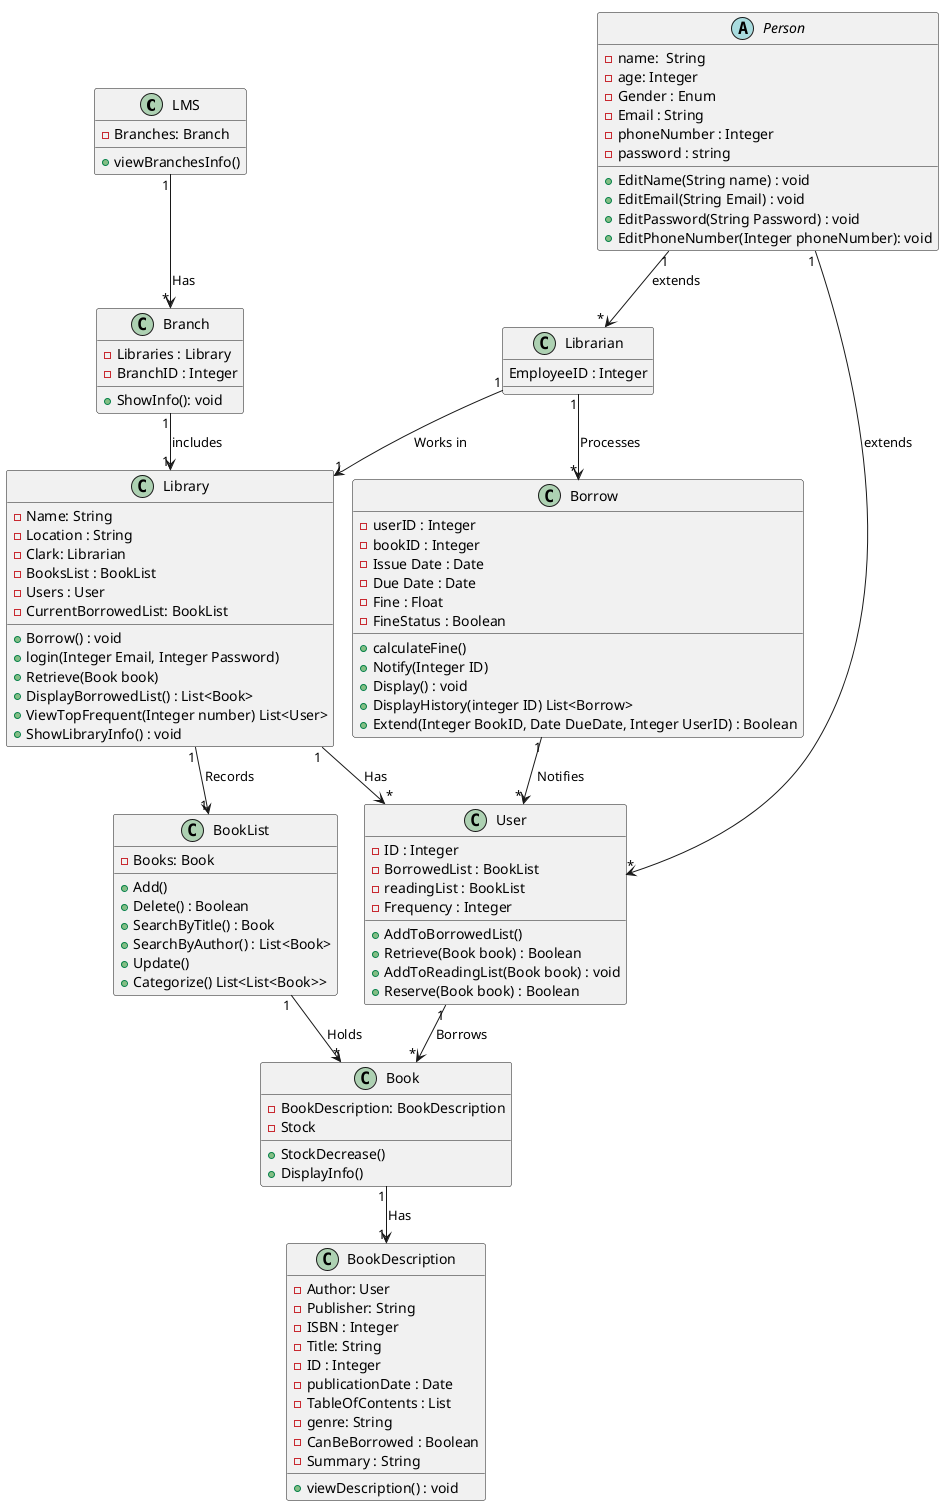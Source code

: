 @startuml
!pragma layout smetana
'https://plantuml.com/class-diagram
class LMS
{
 - Branches: Branch
 + viewBranchesInfo()
}
class Branch
{
 - Libraries : Library
 - BranchID : Integer
 + ShowInfo(): void
}
class Library {
  - Name: String
  - Location : String
  - Clark: Librarian
  - BooksList : BookList
  - Users : User
  - CurrentBorrowedList: BookList
   ''Takes the info Of the user and the borrowed Books add it to the currentBorrowedBooks and search for the user in the userList and give it the Book to add it in its list and calls the decrease function for stock
  + Borrow() : void
  + login(Integer Email, Integer Password)
  + Retrieve(Book book)
  + DisplayBorrowedList() : List<Book>
  ''returns the K frequent members
  + ViewTopFrequent(Integer number) List<User>
  + ShowLibraryInfo() : void
}
''Could have an abstract class to implement the borrow function ?
class BookList {
  - Books: Book
  ' -BookDescriptions: BookDescription
 + Add()
 + Delete() : Boolean
 + SearchByTitle() : Book
 + SearchByAuthor() : List<Book>
 + Update()
 + Categorize() List<List<Book>>
 '' What may return?
}
class Book {
 - BookDescription: BookDescription
 - Stock
 ''Could this be removed and replaced by unique ID instead?
 ''Decrement the stock could be removed and replaced by setter function
 + StockDecrease()
 + DisplayInfo()


}
class BookDescription {
  - Author: User
  - Publisher: String
  - ISBN : Integer
  - Title: String
  - ID : Integer
  ' one ISBN could have multiple IDs
  - publicationDate : Date
  - TableOfContents : List
  - genre: String
  - CanBeBorrowed : Boolean
  - Summary : String
  + viewDescription() : void
}
class User {
  - ID : Integer
  - BorrowedList : BookList
  - readingList : BookList
  - Frequency : Integer
  'Adds the Book to the user's borrowedList
  + AddToBorrowedList()
  'Remove the book from the user's borrowedList
  + Retrieve(Book book) : Boolean
  + AddToReadingList(Book book) : void
  + Reserve(Book book) : Boolean
}
abstract class Person{
  - name:  String
  - age: Integer
  - Gender : Enum
  - Email : String
  - phoneNumber : Integer
  - password : string
  + EditName(String name) : void
  + EditEmail(String Email) : void
  + EditPassword(String Password) : void
  + EditPhoneNumber(Integer phoneNumber): void

}
''What are the functions of librarian and how to let them confirm the retrieve request
class Librarian {
     EmployeeID : Integer
}

class Borrow {
  - userID : Integer
  '' can we add an ID to each book so we need to sum by ISBN to know the stock so we can assign the ID to the borrow class
  - bookID : Integer
  - Issue Date : Date
  - Due Date : Date
  - Fine : Float
  - FineStatus : Boolean
  + calculateFine()
  + Notify(Integer ID)
  + Display() : void
  ''retrieves the History of specific user
  + DisplayHistory(integer ID) List<Borrow>
  + Extend(Integer BookID, Date DueDate, Integer UserID) : Boolean

}

LMS "1" --> "*" Branch : Has
BookList "1" --> "*" Book : Holds
Branch "1" --> "1" Library : includes
Book "1" --> "1" BookDescription : Has
Person "1" -->"*" Librarian : extends
Person "1" -->"*" User : extends
Library "1" --> "*" User : Has
Library "1" --> "1" BookList : Records
User "1" --> "*" Book : Borrows
Librarian "1" --> "*" Borrow : Processes
Librarian "1" -->  "1" Library : Works in
Borrow "1" --> "*" User : Notifies
@enduml